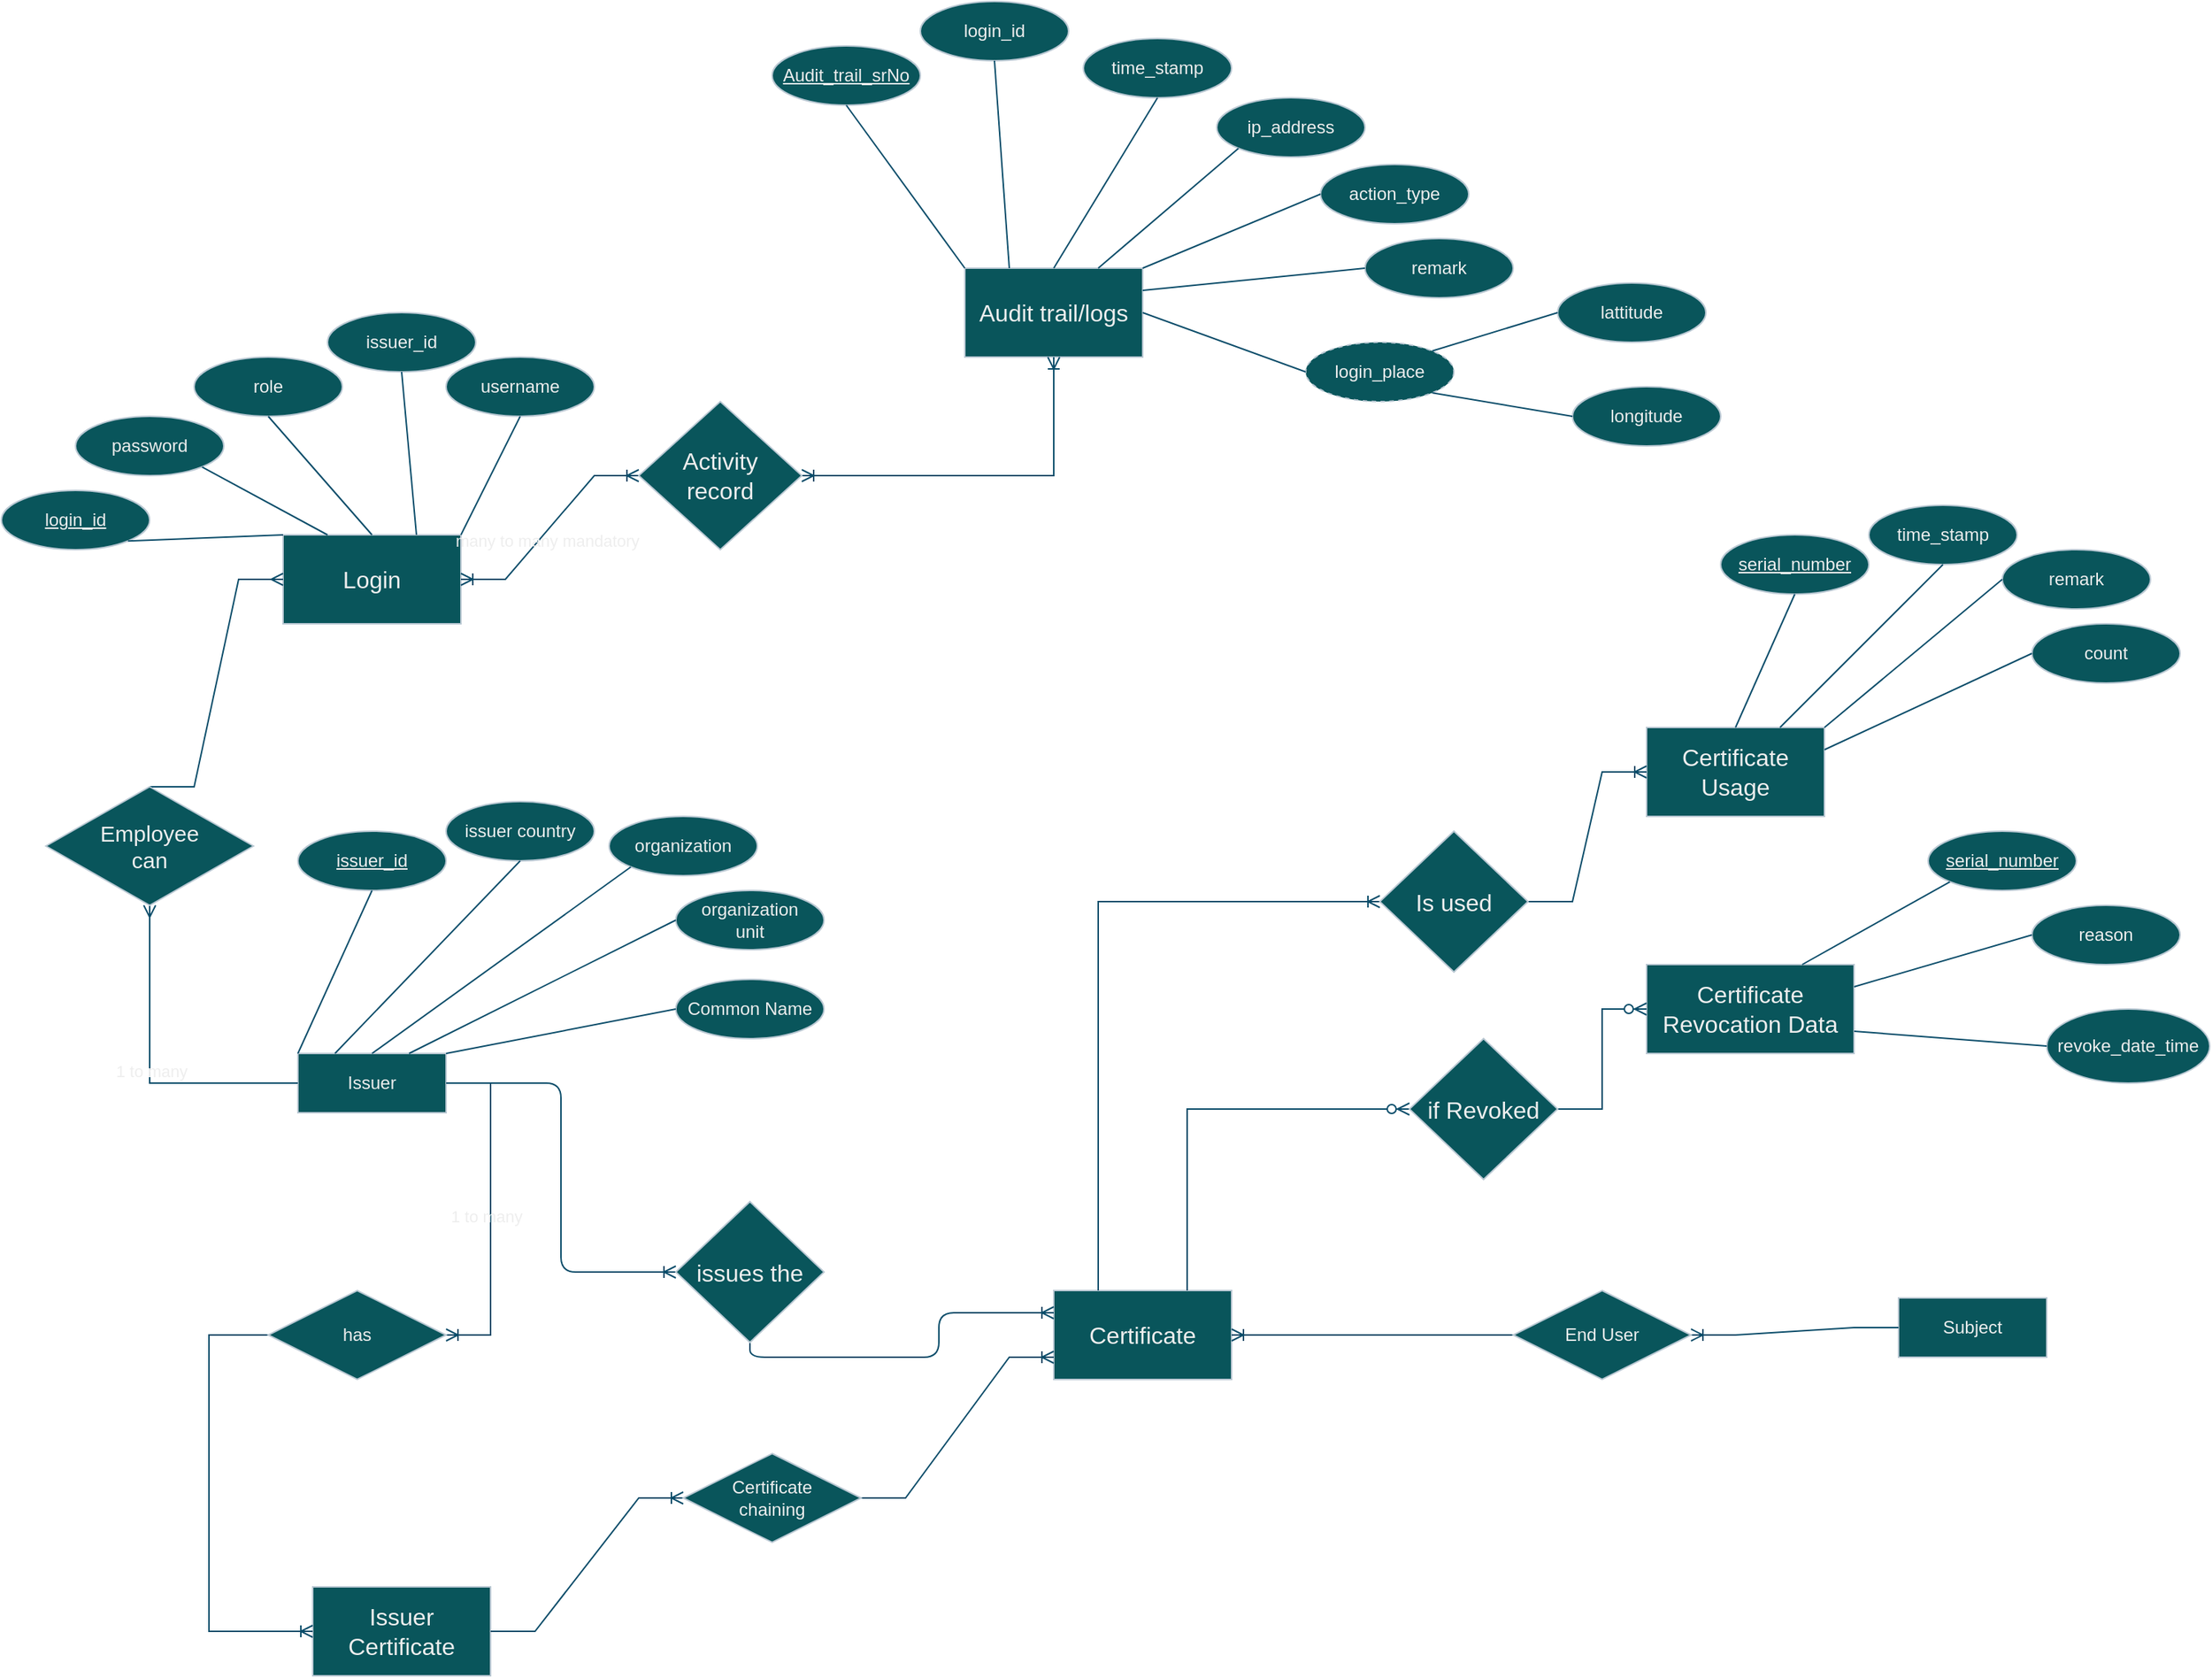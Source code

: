 <mxfile version="22.1.17" type="github">
  <diagram name="Page-1" id="Z4D-REcWQsaUOZwEIkcD">
    <mxGraphModel dx="460" dy="1575" grid="1" gridSize="10" guides="1" tooltips="1" connect="1" arrows="1" fold="1" page="1" pageScale="1" pageWidth="1100" pageHeight="850" math="0" shadow="0">
      <root>
        <mxCell id="0" />
        <mxCell id="1" parent="0" />
        <mxCell id="WRyrR3sKkJGf3UOGzim1-2" value="&lt;font style=&quot;font-size: 16px;&quot;&gt;Certificate&lt;/font&gt;" style="rounded=0;whiteSpace=wrap;html=1;fontSize=16;labelBackgroundColor=none;fillColor=#09555B;strokeColor=#BAC8D3;fontColor=#EEEEEE;" vertex="1" parent="1">
          <mxGeometry x="880" y="380" width="120" height="60" as="geometry" />
        </mxCell>
        <mxCell id="WRyrR3sKkJGf3UOGzim1-5" value="Issuer Certificate" style="rounded=0;whiteSpace=wrap;html=1;fontSize=16;labelBackgroundColor=none;fillColor=#09555B;strokeColor=#BAC8D3;fontColor=#EEEEEE;" vertex="1" parent="1">
          <mxGeometry x="380" y="580" width="120" height="60" as="geometry" />
        </mxCell>
        <mxCell id="WRyrR3sKkJGf3UOGzim1-8" value="Login" style="rounded=0;whiteSpace=wrap;html=1;fontSize=16;labelBackgroundColor=none;fillColor=#09555B;strokeColor=#BAC8D3;fontColor=#EEEEEE;" vertex="1" parent="1">
          <mxGeometry x="360" y="-130" width="120" height="60" as="geometry" />
        </mxCell>
        <mxCell id="WRyrR3sKkJGf3UOGzim1-10" value="&lt;font style=&quot;font-size: 16px;&quot;&gt;Audit trail/logs&lt;/font&gt;" style="rounded=0;whiteSpace=wrap;html=1;labelBackgroundColor=none;fillColor=#09555B;strokeColor=#BAC8D3;fontColor=#EEEEEE;" vertex="1" parent="1">
          <mxGeometry x="820" y="-310" width="120" height="60" as="geometry" />
        </mxCell>
        <mxCell id="WRyrR3sKkJGf3UOGzim1-15" value="&lt;font style=&quot;font-size: 16px;&quot;&gt;Certificate&lt;/font&gt; Usage" style="rounded=0;whiteSpace=wrap;html=1;fontSize=16;labelBackgroundColor=none;fillColor=#09555B;strokeColor=#BAC8D3;fontColor=#EEEEEE;" vertex="1" parent="1">
          <mxGeometry x="1280" width="120" height="60" as="geometry" />
        </mxCell>
        <mxCell id="WRyrR3sKkJGf3UOGzim1-16" value="&lt;font style=&quot;font-size: 16px;&quot;&gt;Certificate&lt;/font&gt; Revocation Data" style="rounded=0;whiteSpace=wrap;html=1;fontSize=16;labelBackgroundColor=none;fillColor=#09555B;strokeColor=#BAC8D3;fontColor=#EEEEEE;" vertex="1" parent="1">
          <mxGeometry x="1280" y="160" width="140" height="60" as="geometry" />
        </mxCell>
        <mxCell id="WRyrR3sKkJGf3UOGzim1-25" value="Issuer" style="rounded=0;arcSize=10;whiteSpace=wrap;html=1;align=center;labelBackgroundColor=none;fillColor=#09555B;strokeColor=#BAC8D3;fontColor=#EEEEEE;" vertex="1" parent="1">
          <mxGeometry x="370" y="220" width="100" height="40" as="geometry" />
        </mxCell>
        <mxCell id="WRyrR3sKkJGf3UOGzim1-29" value="" style="edgeStyle=orthogonalEdgeStyle;fontSize=12;html=1;endArrow=ERoneToMany;startArrow=ERoneToMany;rounded=0;labelBackgroundColor=none;fontColor=default;strokeColor=#0B4D6A;" edge="1" parent="1" source="WRyrR3sKkJGf3UOGzim1-9" target="WRyrR3sKkJGf3UOGzim1-10">
          <mxGeometry width="100" height="100" relative="1" as="geometry">
            <mxPoint x="730" y="150" as="sourcePoint" />
            <mxPoint x="830" y="50" as="targetPoint" />
          </mxGeometry>
        </mxCell>
        <mxCell id="WRyrR3sKkJGf3UOGzim1-30" value="" style="edgeStyle=entityRelationEdgeStyle;fontSize=12;html=1;endArrow=ERoneToMany;startArrow=ERoneToMany;rounded=0;labelBackgroundColor=none;fontColor=default;strokeColor=#0B4D6A;" edge="1" parent="1" source="WRyrR3sKkJGf3UOGzim1-8" target="WRyrR3sKkJGf3UOGzim1-9">
          <mxGeometry width="100" height="100" relative="1" as="geometry">
            <mxPoint x="485" y="-30" as="sourcePoint" />
            <mxPoint x="670" y="-130" as="targetPoint" />
          </mxGeometry>
        </mxCell>
        <mxCell id="WRyrR3sKkJGf3UOGzim1-38" value="many to many mandatory" style="edgeLabel;html=1;align=center;verticalAlign=middle;resizable=0;points=[];labelBackgroundColor=none;fontColor=#EEEEEE;" vertex="1" connectable="0" parent="WRyrR3sKkJGf3UOGzim1-30">
          <mxGeometry x="-0.099" y="-4" relative="1" as="geometry">
            <mxPoint as="offset" />
          </mxGeometry>
        </mxCell>
        <mxCell id="WRyrR3sKkJGf3UOGzim1-9" value="&lt;div style=&quot;font-size: 16px;&quot;&gt;&lt;font style=&quot;font-size: 16px;&quot;&gt;Activity&lt;/font&gt;&lt;/div&gt;&lt;div style=&quot;font-size: 16px;&quot;&gt;&lt;font style=&quot;font-size: 16px;&quot;&gt;record&lt;font style=&quot;font-size: 16px;&quot;&gt;&lt;br&gt;&lt;/font&gt;&lt;/font&gt;&lt;/div&gt;" style="rhombus;whiteSpace=wrap;html=1;rounded=0;labelBackgroundColor=none;fillColor=#09555B;strokeColor=#BAC8D3;fontColor=#EEEEEE;" vertex="1" parent="1">
          <mxGeometry x="600" y="-220" width="110" height="100" as="geometry" />
        </mxCell>
        <mxCell id="WRyrR3sKkJGf3UOGzim1-31" value="" style="edgeStyle=entityRelationEdgeStyle;fontSize=12;html=1;endArrow=ERmany;rounded=0;exitX=0.5;exitY=0;exitDx=0;exitDy=0;entryX=0;entryY=0.5;entryDx=0;entryDy=0;labelBackgroundColor=none;fontColor=default;strokeColor=#0B4D6A;" edge="1" parent="1" source="WRyrR3sKkJGf3UOGzim1-26" target="WRyrR3sKkJGf3UOGzim1-8">
          <mxGeometry width="100" height="100" relative="1" as="geometry">
            <mxPoint x="730" y="150" as="sourcePoint" />
            <mxPoint x="830" y="50" as="targetPoint" />
            <Array as="points">
              <mxPoint x="330" y="40" />
              <mxPoint x="310" y="20" />
              <mxPoint x="300" y="20" />
              <mxPoint x="310" y="30" />
              <mxPoint x="310" y="-20" />
              <mxPoint x="320" y="20" />
            </Array>
          </mxGeometry>
        </mxCell>
        <mxCell id="WRyrR3sKkJGf3UOGzim1-32" value="" style="edgeStyle=orthogonalEdgeStyle;fontSize=12;html=1;endArrow=ERmany;rounded=0;entryX=0.5;entryY=1;entryDx=0;entryDy=0;labelBackgroundColor=none;fontColor=default;strokeColor=#0B4D6A;" edge="1" parent="1" source="WRyrR3sKkJGf3UOGzim1-25" target="WRyrR3sKkJGf3UOGzim1-26">
          <mxGeometry width="100" height="100" relative="1" as="geometry">
            <mxPoint x="340" y="230" as="sourcePoint" />
            <mxPoint x="365" y="-30" as="targetPoint" />
          </mxGeometry>
        </mxCell>
        <mxCell id="WRyrR3sKkJGf3UOGzim1-37" value="1 to many" style="edgeLabel;html=1;align=center;verticalAlign=middle;resizable=0;points=[];labelBackgroundColor=none;fontColor=#EEEEEE;" vertex="1" connectable="0" parent="WRyrR3sKkJGf3UOGzim1-32">
          <mxGeometry x="-0.014" y="-1" relative="1" as="geometry">
            <mxPoint as="offset" />
          </mxGeometry>
        </mxCell>
        <mxCell id="WRyrR3sKkJGf3UOGzim1-26" value="&lt;div style=&quot;font-size: 15px;&quot;&gt;&lt;font style=&quot;font-size: 15px;&quot;&gt;Employee&lt;/font&gt;&lt;/div&gt;&lt;div style=&quot;font-size: 15px;&quot;&gt;&lt;font style=&quot;font-size: 15px;&quot;&gt;can&lt;font style=&quot;font-size: 15px;&quot;&gt;&lt;br&gt;&lt;/font&gt;&lt;/font&gt;&lt;/div&gt;" style="shape=rhombus;perimeter=rhombusPerimeter;whiteSpace=wrap;html=1;align=center;rounded=0;labelBackgroundColor=none;fillColor=#09555B;strokeColor=#BAC8D3;fontColor=#EEEEEE;" vertex="1" parent="1">
          <mxGeometry x="200" y="40" width="140" height="80" as="geometry" />
        </mxCell>
        <mxCell id="WRyrR3sKkJGf3UOGzim1-34" value="" style="edgeStyle=orthogonalEdgeStyle;fontSize=12;html=1;endArrow=ERoneToMany;rounded=0;entryX=0;entryY=0.5;entryDx=0;entryDy=0;exitX=0;exitY=0.5;exitDx=0;exitDy=0;labelBackgroundColor=none;fontColor=default;strokeColor=#0B4D6A;" edge="1" parent="1" source="WRyrR3sKkJGf3UOGzim1-27" target="WRyrR3sKkJGf3UOGzim1-5">
          <mxGeometry width="100" height="100" relative="1" as="geometry">
            <mxPoint x="330" y="410" as="sourcePoint" />
            <mxPoint x="330" y="610" as="targetPoint" />
            <Array as="points">
              <mxPoint x="310" y="410" />
              <mxPoint x="310" y="610" />
            </Array>
          </mxGeometry>
        </mxCell>
        <mxCell id="WRyrR3sKkJGf3UOGzim1-35" value="" style="edgeStyle=entityRelationEdgeStyle;fontSize=12;html=1;endArrow=ERoneToMany;exitX=1;exitY=0.5;exitDx=0;exitDy=0;rounded=0;curved=0;labelBackgroundColor=none;fontColor=default;strokeColor=#0B4D6A;" edge="1" parent="1" source="WRyrR3sKkJGf3UOGzim1-25" target="WRyrR3sKkJGf3UOGzim1-27">
          <mxGeometry width="100" height="100" relative="1" as="geometry">
            <mxPoint x="410" y="259" as="sourcePoint" />
            <mxPoint x="500" y="610" as="targetPoint" />
          </mxGeometry>
        </mxCell>
        <mxCell id="WRyrR3sKkJGf3UOGzim1-36" value="1 to many" style="edgeLabel;html=1;align=center;verticalAlign=middle;resizable=0;points=[];labelBackgroundColor=none;fontColor=#EEEEEE;" vertex="1" connectable="0" parent="WRyrR3sKkJGf3UOGzim1-35">
          <mxGeometry x="0.043" y="-3" relative="1" as="geometry">
            <mxPoint as="offset" />
          </mxGeometry>
        </mxCell>
        <mxCell id="WRyrR3sKkJGf3UOGzim1-27" value="has" style="shape=rhombus;perimeter=rhombusPerimeter;whiteSpace=wrap;html=1;align=center;rounded=0;labelBackgroundColor=none;fillColor=#09555B;strokeColor=#BAC8D3;fontColor=#EEEEEE;" vertex="1" parent="1">
          <mxGeometry x="350" y="380" width="120" height="60" as="geometry" />
        </mxCell>
        <mxCell id="WRyrR3sKkJGf3UOGzim1-41" value="" style="edgeStyle=orthogonalEdgeStyle;fontSize=12;html=1;endArrow=ERoneToMany;labelBackgroundColor=none;fontColor=default;exitX=1;exitY=0.5;exitDx=0;exitDy=0;entryX=0;entryY=0.25;entryDx=0;entryDy=0;strokeColor=#0B4D6A;" edge="1" parent="1" source="WRyrR3sKkJGf3UOGzim1-3" target="WRyrR3sKkJGf3UOGzim1-2">
          <mxGeometry width="100" height="100" relative="1" as="geometry">
            <mxPoint x="570" y="500" as="sourcePoint" />
            <mxPoint x="660" y="490" as="targetPoint" />
          </mxGeometry>
        </mxCell>
        <mxCell id="WRyrR3sKkJGf3UOGzim1-43" value="" style="fontSize=12;html=1;endArrow=ERoneToMany;labelBackgroundColor=none;fontColor=default;exitX=1;exitY=0.5;exitDx=0;exitDy=0;entryX=0.5;entryY=1;entryDx=0;entryDy=0;strokeColor=#0B4D6A;edgeStyle=elbowEdgeStyle;" edge="1" parent="1" source="WRyrR3sKkJGf3UOGzim1-25" target="WRyrR3sKkJGf3UOGzim1-3">
          <mxGeometry width="100" height="100" relative="1" as="geometry">
            <mxPoint x="470" y="240" as="sourcePoint" />
            <mxPoint x="880" y="410" as="targetPoint" />
          </mxGeometry>
        </mxCell>
        <mxCell id="WRyrR3sKkJGf3UOGzim1-3" value="issues the" style="rhombus;whiteSpace=wrap;html=1;fontSize=16;direction=south;rounded=0;labelBackgroundColor=none;fillColor=#09555B;strokeColor=#BAC8D3;fontColor=#EEEEEE;" vertex="1" parent="1">
          <mxGeometry x="625" y="320" width="100" height="95" as="geometry" />
        </mxCell>
        <mxCell id="WRyrR3sKkJGf3UOGzim1-45" value="" style="edgeStyle=entityRelationEdgeStyle;fontSize=12;html=1;endArrow=ERoneToMany;rounded=0;exitX=1;exitY=0.5;exitDx=0;exitDy=0;entryX=0;entryY=0.75;entryDx=0;entryDy=0;labelBackgroundColor=none;fontColor=default;strokeColor=#0B4D6A;" edge="1" parent="1" source="WRyrR3sKkJGf3UOGzim1-44" target="WRyrR3sKkJGf3UOGzim1-2">
          <mxGeometry width="100" height="100" relative="1" as="geometry">
            <mxPoint x="580" y="580" as="sourcePoint" />
            <mxPoint x="860" y="470" as="targetPoint" />
          </mxGeometry>
        </mxCell>
        <mxCell id="WRyrR3sKkJGf3UOGzim1-46" value="" style="edgeStyle=entityRelationEdgeStyle;fontSize=12;html=1;endArrow=ERoneToMany;rounded=0;exitX=1;exitY=0.5;exitDx=0;exitDy=0;entryX=0;entryY=0.5;entryDx=0;entryDy=0;labelBackgroundColor=none;fontColor=default;strokeColor=#0B4D6A;" edge="1" parent="1" source="WRyrR3sKkJGf3UOGzim1-5" target="WRyrR3sKkJGf3UOGzim1-44">
          <mxGeometry width="100" height="100" relative="1" as="geometry">
            <mxPoint x="500" y="610" as="sourcePoint" />
            <mxPoint x="880" y="425" as="targetPoint" />
          </mxGeometry>
        </mxCell>
        <mxCell id="WRyrR3sKkJGf3UOGzim1-44" value="&lt;div&gt;Certificate&lt;/div&gt;&lt;div&gt;chaining&lt;br&gt;&lt;/div&gt;" style="shape=rhombus;perimeter=rhombusPerimeter;whiteSpace=wrap;html=1;align=center;labelBackgroundColor=none;fillColor=#09555B;strokeColor=#BAC8D3;fontColor=#EEEEEE;" vertex="1" parent="1">
          <mxGeometry x="630" y="490" width="120" height="60" as="geometry" />
        </mxCell>
        <mxCell id="WRyrR3sKkJGf3UOGzim1-47" value="" style="edgeStyle=entityRelationEdgeStyle;fontSize=12;html=1;endArrow=ERoneToMany;rounded=0;exitX=0.5;exitY=0;exitDx=0;exitDy=0;entryX=0;entryY=0.5;entryDx=0;entryDy=0;labelBackgroundColor=none;fontColor=default;strokeColor=#0B4D6A;" edge="1" parent="1" source="WRyrR3sKkJGf3UOGzim1-13" target="WRyrR3sKkJGf3UOGzim1-15">
          <mxGeometry width="100" height="100" relative="1" as="geometry">
            <mxPoint x="1160" y="410" as="sourcePoint" />
            <mxPoint x="1260" y="310" as="targetPoint" />
          </mxGeometry>
        </mxCell>
        <mxCell id="WRyrR3sKkJGf3UOGzim1-48" value="" style="edgeStyle=orthogonalEdgeStyle;fontSize=12;html=1;endArrow=ERoneToMany;rounded=0;exitX=0.25;exitY=0;exitDx=0;exitDy=0;entryX=0.5;entryY=1;entryDx=0;entryDy=0;labelBackgroundColor=none;fontColor=default;strokeColor=#0B4D6A;" edge="1" parent="1" source="WRyrR3sKkJGf3UOGzim1-2" target="WRyrR3sKkJGf3UOGzim1-13">
          <mxGeometry width="100" height="100" relative="1" as="geometry">
            <mxPoint x="1000" y="395" as="sourcePoint" />
            <mxPoint x="1500" y="140" as="targetPoint" />
          </mxGeometry>
        </mxCell>
        <mxCell id="WRyrR3sKkJGf3UOGzim1-13" value="Is used" style="rhombus;whiteSpace=wrap;html=1;fontSize=16;direction=south;rounded=0;labelBackgroundColor=none;fillColor=#09555B;strokeColor=#BAC8D3;fontColor=#EEEEEE;" vertex="1" parent="1">
          <mxGeometry x="1100" y="70" width="100" height="95" as="geometry" />
        </mxCell>
        <mxCell id="WRyrR3sKkJGf3UOGzim1-49" value="" style="edgeStyle=entityRelationEdgeStyle;fontSize=12;html=1;endArrow=ERzeroToMany;endFill=1;rounded=0;exitX=0.5;exitY=0;exitDx=0;exitDy=0;labelBackgroundColor=none;fontColor=default;strokeColor=#0B4D6A;" edge="1" parent="1" source="WRyrR3sKkJGf3UOGzim1-14" target="WRyrR3sKkJGf3UOGzim1-16">
          <mxGeometry width="100" height="100" relative="1" as="geometry">
            <mxPoint x="1160" y="410" as="sourcePoint" />
            <mxPoint x="1260" y="310" as="targetPoint" />
          </mxGeometry>
        </mxCell>
        <mxCell id="WRyrR3sKkJGf3UOGzim1-50" value="" style="edgeStyle=orthogonalEdgeStyle;fontSize=12;html=1;endArrow=ERzeroToMany;endFill=1;rounded=0;exitX=0.75;exitY=0;exitDx=0;exitDy=0;labelBackgroundColor=none;fontColor=default;strokeColor=#0B4D6A;entryX=0.5;entryY=1;entryDx=0;entryDy=0;" edge="1" parent="1" source="WRyrR3sKkJGf3UOGzim1-2" target="WRyrR3sKkJGf3UOGzim1-14">
          <mxGeometry width="100" height="100" relative="1" as="geometry">
            <mxPoint x="1000" y="425" as="sourcePoint" />
            <mxPoint x="1360" y="320" as="targetPoint" />
          </mxGeometry>
        </mxCell>
        <mxCell id="WRyrR3sKkJGf3UOGzim1-14" value="if Revoked" style="rhombus;whiteSpace=wrap;html=1;fontSize=16;direction=south;rounded=0;labelBackgroundColor=none;fillColor=#09555B;strokeColor=#BAC8D3;fontColor=#EEEEEE;" vertex="1" parent="1">
          <mxGeometry x="1120" y="210" width="100" height="95" as="geometry" />
        </mxCell>
        <mxCell id="WRyrR3sKkJGf3UOGzim1-51" value="Audit_trail_srNo" style="ellipse;whiteSpace=wrap;html=1;align=center;fontStyle=4;labelBackgroundColor=none;fillColor=#09555B;strokeColor=#BAC8D3;fontColor=#EEEEEE;" vertex="1" parent="1">
          <mxGeometry x="690" y="-460" width="100" height="40" as="geometry" />
        </mxCell>
        <mxCell id="WRyrR3sKkJGf3UOGzim1-53" value="login_id" style="ellipse;whiteSpace=wrap;html=1;align=center;labelBackgroundColor=none;fillColor=#09555B;strokeColor=#BAC8D3;fontColor=#EEEEEE;" vertex="1" parent="1">
          <mxGeometry x="790" y="-490" width="100" height="40" as="geometry" />
        </mxCell>
        <mxCell id="WRyrR3sKkJGf3UOGzim1-55" value="time_stamp" style="ellipse;whiteSpace=wrap;html=1;align=center;labelBackgroundColor=none;fillColor=#09555B;strokeColor=#BAC8D3;fontColor=#EEEEEE;" vertex="1" parent="1">
          <mxGeometry x="900" y="-465" width="100" height="40" as="geometry" />
        </mxCell>
        <mxCell id="WRyrR3sKkJGf3UOGzim1-57" value="ip_address" style="ellipse;whiteSpace=wrap;html=1;align=center;labelBackgroundColor=none;fillColor=#09555B;strokeColor=#BAC8D3;fontColor=#EEEEEE;" vertex="1" parent="1">
          <mxGeometry x="990" y="-425" width="100" height="40" as="geometry" />
        </mxCell>
        <mxCell id="WRyrR3sKkJGf3UOGzim1-58" value="action_type" style="ellipse;whiteSpace=wrap;html=1;align=center;labelBackgroundColor=none;fillColor=#09555B;strokeColor=#BAC8D3;fontColor=#EEEEEE;" vertex="1" parent="1">
          <mxGeometry x="1060" y="-380" width="100" height="40" as="geometry" />
        </mxCell>
        <mxCell id="WRyrR3sKkJGf3UOGzim1-59" value="remark" style="ellipse;whiteSpace=wrap;html=1;align=center;labelBackgroundColor=none;fillColor=#09555B;strokeColor=#BAC8D3;fontColor=#EEEEEE;" vertex="1" parent="1">
          <mxGeometry x="1090" y="-330" width="100" height="40" as="geometry" />
        </mxCell>
        <mxCell id="WRyrR3sKkJGf3UOGzim1-60" value="lattitude" style="ellipse;whiteSpace=wrap;html=1;align=center;labelBackgroundColor=none;fillColor=#09555B;strokeColor=#BAC8D3;fontColor=#EEEEEE;" vertex="1" parent="1">
          <mxGeometry x="1220" y="-300" width="100" height="40" as="geometry" />
        </mxCell>
        <mxCell id="WRyrR3sKkJGf3UOGzim1-62" value="longitude" style="ellipse;whiteSpace=wrap;html=1;align=center;labelBackgroundColor=none;fillColor=#09555B;strokeColor=#BAC8D3;fontColor=#EEEEEE;" vertex="1" parent="1">
          <mxGeometry x="1230" y="-230" width="100" height="40" as="geometry" />
        </mxCell>
        <mxCell id="WRyrR3sKkJGf3UOGzim1-64" value="login_place" style="ellipse;whiteSpace=wrap;html=1;align=center;dashed=1;labelBackgroundColor=none;fillColor=#09555B;strokeColor=#BAC8D3;fontColor=#EEEEEE;" vertex="1" parent="1">
          <mxGeometry x="1050" y="-260" width="100" height="40" as="geometry" />
        </mxCell>
        <mxCell id="WRyrR3sKkJGf3UOGzim1-76" value="" style="endArrow=none;html=1;rounded=0;exitX=0;exitY=0.5;exitDx=0;exitDy=0;entryX=1;entryY=0.25;entryDx=0;entryDy=0;labelBackgroundColor=none;fontColor=default;strokeColor=#0B4D6A;" edge="1" parent="1" source="WRyrR3sKkJGf3UOGzim1-59" target="WRyrR3sKkJGf3UOGzim1-10">
          <mxGeometry relative="1" as="geometry">
            <mxPoint x="1050" y="-50" as="sourcePoint" />
            <mxPoint x="1210" y="-50" as="targetPoint" />
          </mxGeometry>
        </mxCell>
        <mxCell id="WRyrR3sKkJGf3UOGzim1-83" value="" style="endArrow=none;html=1;rounded=0;exitX=0.5;exitY=1;exitDx=0;exitDy=0;entryX=0;entryY=0;entryDx=0;entryDy=0;labelBackgroundColor=none;strokeColor=#0B4D6A;fontColor=default;" edge="1" parent="1" source="WRyrR3sKkJGf3UOGzim1-51" target="WRyrR3sKkJGf3UOGzim1-10">
          <mxGeometry relative="1" as="geometry">
            <mxPoint x="1050" y="-50" as="sourcePoint" />
            <mxPoint x="1210" y="-50" as="targetPoint" />
          </mxGeometry>
        </mxCell>
        <mxCell id="WRyrR3sKkJGf3UOGzim1-84" value="" style="endArrow=none;html=1;rounded=0;exitX=0.5;exitY=1;exitDx=0;exitDy=0;entryX=0.25;entryY=0;entryDx=0;entryDy=0;labelBackgroundColor=none;strokeColor=#0B4D6A;fontColor=default;" edge="1" parent="1" source="WRyrR3sKkJGf3UOGzim1-53" target="WRyrR3sKkJGf3UOGzim1-10">
          <mxGeometry relative="1" as="geometry">
            <mxPoint x="1050" y="-50" as="sourcePoint" />
            <mxPoint x="1210" y="-50" as="targetPoint" />
          </mxGeometry>
        </mxCell>
        <mxCell id="WRyrR3sKkJGf3UOGzim1-85" value="" style="endArrow=none;html=1;rounded=0;exitX=0.5;exitY=1;exitDx=0;exitDy=0;entryX=0.5;entryY=0;entryDx=0;entryDy=0;labelBackgroundColor=none;strokeColor=#0B4D6A;fontColor=default;" edge="1" parent="1" source="WRyrR3sKkJGf3UOGzim1-55" target="WRyrR3sKkJGf3UOGzim1-10">
          <mxGeometry relative="1" as="geometry">
            <mxPoint x="1050" y="-50" as="sourcePoint" />
            <mxPoint x="1210" y="-50" as="targetPoint" />
          </mxGeometry>
        </mxCell>
        <mxCell id="WRyrR3sKkJGf3UOGzim1-86" value="" style="endArrow=none;html=1;rounded=0;exitX=0;exitY=1;exitDx=0;exitDy=0;entryX=0.75;entryY=0;entryDx=0;entryDy=0;labelBackgroundColor=none;strokeColor=#0B4D6A;fontColor=default;" edge="1" parent="1" source="WRyrR3sKkJGf3UOGzim1-57" target="WRyrR3sKkJGf3UOGzim1-10">
          <mxGeometry relative="1" as="geometry">
            <mxPoint x="1050" y="-50" as="sourcePoint" />
            <mxPoint x="1210" y="-50" as="targetPoint" />
          </mxGeometry>
        </mxCell>
        <mxCell id="WRyrR3sKkJGf3UOGzim1-87" value="" style="endArrow=none;html=1;rounded=0;exitX=0;exitY=0.5;exitDx=0;exitDy=0;entryX=1;entryY=0;entryDx=0;entryDy=0;labelBackgroundColor=none;strokeColor=#0B4D6A;fontColor=default;" edge="1" parent="1" source="WRyrR3sKkJGf3UOGzim1-58" target="WRyrR3sKkJGf3UOGzim1-10">
          <mxGeometry relative="1" as="geometry">
            <mxPoint x="1050" y="-50" as="sourcePoint" />
            <mxPoint x="1210" y="-50" as="targetPoint" />
          </mxGeometry>
        </mxCell>
        <mxCell id="WRyrR3sKkJGf3UOGzim1-88" value="" style="endArrow=none;html=1;rounded=0;exitX=1;exitY=0.5;exitDx=0;exitDy=0;entryX=0;entryY=0.5;entryDx=0;entryDy=0;labelBackgroundColor=none;strokeColor=#0B4D6A;fontColor=default;" edge="1" parent="1" source="WRyrR3sKkJGf3UOGzim1-10" target="WRyrR3sKkJGf3UOGzim1-64">
          <mxGeometry relative="1" as="geometry">
            <mxPoint x="1050" y="-50" as="sourcePoint" />
            <mxPoint x="1210" y="-50" as="targetPoint" />
          </mxGeometry>
        </mxCell>
        <mxCell id="WRyrR3sKkJGf3UOGzim1-89" value="" style="endArrow=none;html=1;rounded=0;exitX=1;exitY=0;exitDx=0;exitDy=0;entryX=0;entryY=0.5;entryDx=0;entryDy=0;labelBackgroundColor=none;strokeColor=#0B4D6A;fontColor=default;" edge="1" parent="1" source="WRyrR3sKkJGf3UOGzim1-64" target="WRyrR3sKkJGf3UOGzim1-60">
          <mxGeometry relative="1" as="geometry">
            <mxPoint x="1050" y="-50" as="sourcePoint" />
            <mxPoint x="1210" y="-50" as="targetPoint" />
          </mxGeometry>
        </mxCell>
        <mxCell id="WRyrR3sKkJGf3UOGzim1-90" value="" style="endArrow=none;html=1;rounded=0;exitX=1;exitY=1;exitDx=0;exitDy=0;entryX=0;entryY=0.5;entryDx=0;entryDy=0;labelBackgroundColor=none;strokeColor=#0B4D6A;fontColor=default;" edge="1" parent="1" source="WRyrR3sKkJGf3UOGzim1-64" target="WRyrR3sKkJGf3UOGzim1-62">
          <mxGeometry relative="1" as="geometry">
            <mxPoint x="1050" y="-50" as="sourcePoint" />
            <mxPoint x="1210" y="-50" as="targetPoint" />
          </mxGeometry>
        </mxCell>
        <mxCell id="WRyrR3sKkJGf3UOGzim1-91" value="login_id" style="ellipse;whiteSpace=wrap;html=1;align=center;fontStyle=4;strokeColor=#BAC8D3;fontColor=#EEEEEE;fillColor=#09555B;" vertex="1" parent="1">
          <mxGeometry x="170" y="-160" width="100" height="40" as="geometry" />
        </mxCell>
        <mxCell id="WRyrR3sKkJGf3UOGzim1-93" value="password" style="ellipse;whiteSpace=wrap;html=1;align=center;strokeColor=#BAC8D3;fontColor=#EEEEEE;fillColor=#09555B;" vertex="1" parent="1">
          <mxGeometry x="220" y="-210" width="100" height="40" as="geometry" />
        </mxCell>
        <mxCell id="WRyrR3sKkJGf3UOGzim1-94" value="role" style="ellipse;whiteSpace=wrap;html=1;align=center;strokeColor=#BAC8D3;fontColor=#EEEEEE;fillColor=#09555B;" vertex="1" parent="1">
          <mxGeometry x="300" y="-250" width="100" height="40" as="geometry" />
        </mxCell>
        <mxCell id="WRyrR3sKkJGf3UOGzim1-95" value="issuer_id" style="ellipse;whiteSpace=wrap;html=1;align=center;strokeColor=#BAC8D3;fontColor=#EEEEEE;fillColor=#09555B;" vertex="1" parent="1">
          <mxGeometry x="390" y="-280" width="100" height="40" as="geometry" />
        </mxCell>
        <mxCell id="WRyrR3sKkJGf3UOGzim1-96" value="username" style="ellipse;whiteSpace=wrap;html=1;align=center;strokeColor=#BAC8D3;fontColor=#EEEEEE;fillColor=#09555B;" vertex="1" parent="1">
          <mxGeometry x="470" y="-250" width="100" height="40" as="geometry" />
        </mxCell>
        <mxCell id="WRyrR3sKkJGf3UOGzim1-98" value="" style="endArrow=none;html=1;rounded=0;strokeColor=#0B4D6A;exitX=1;exitY=1;exitDx=0;exitDy=0;entryX=0;entryY=0;entryDx=0;entryDy=0;" edge="1" parent="1" source="WRyrR3sKkJGf3UOGzim1-91" target="WRyrR3sKkJGf3UOGzim1-8">
          <mxGeometry relative="1" as="geometry">
            <mxPoint x="330" y="-50" as="sourcePoint" />
            <mxPoint x="490" y="-50" as="targetPoint" />
          </mxGeometry>
        </mxCell>
        <mxCell id="WRyrR3sKkJGf3UOGzim1-99" value="" style="endArrow=none;html=1;rounded=0;strokeColor=#0B4D6A;exitX=1;exitY=1;exitDx=0;exitDy=0;entryX=0.25;entryY=0;entryDx=0;entryDy=0;" edge="1" parent="1" source="WRyrR3sKkJGf3UOGzim1-93" target="WRyrR3sKkJGf3UOGzim1-8">
          <mxGeometry relative="1" as="geometry">
            <mxPoint x="330" y="-50" as="sourcePoint" />
            <mxPoint x="490" y="-50" as="targetPoint" />
          </mxGeometry>
        </mxCell>
        <mxCell id="WRyrR3sKkJGf3UOGzim1-100" value="" style="endArrow=none;html=1;rounded=0;strokeColor=#0B4D6A;exitX=0.5;exitY=1;exitDx=0;exitDy=0;entryX=0.5;entryY=0;entryDx=0;entryDy=0;" edge="1" parent="1" source="WRyrR3sKkJGf3UOGzim1-94" target="WRyrR3sKkJGf3UOGzim1-8">
          <mxGeometry relative="1" as="geometry">
            <mxPoint x="330" y="-50" as="sourcePoint" />
            <mxPoint x="490" y="-50" as="targetPoint" />
          </mxGeometry>
        </mxCell>
        <mxCell id="WRyrR3sKkJGf3UOGzim1-101" value="" style="endArrow=none;html=1;rounded=0;strokeColor=#0B4D6A;exitX=0.5;exitY=1;exitDx=0;exitDy=0;entryX=0.75;entryY=0;entryDx=0;entryDy=0;" edge="1" parent="1" source="WRyrR3sKkJGf3UOGzim1-95" target="WRyrR3sKkJGf3UOGzim1-8">
          <mxGeometry relative="1" as="geometry">
            <mxPoint x="330" y="-50" as="sourcePoint" />
            <mxPoint x="490" y="-50" as="targetPoint" />
          </mxGeometry>
        </mxCell>
        <mxCell id="WRyrR3sKkJGf3UOGzim1-102" value="" style="endArrow=none;html=1;rounded=0;strokeColor=#0B4D6A;entryX=0.5;entryY=1;entryDx=0;entryDy=0;exitX=1;exitY=0;exitDx=0;exitDy=0;" edge="1" parent="1" source="WRyrR3sKkJGf3UOGzim1-8" target="WRyrR3sKkJGf3UOGzim1-96">
          <mxGeometry relative="1" as="geometry">
            <mxPoint x="330" y="-50" as="sourcePoint" />
            <mxPoint x="490" y="-50" as="targetPoint" />
          </mxGeometry>
        </mxCell>
        <mxCell id="WRyrR3sKkJGf3UOGzim1-103" value="issuer_id" style="ellipse;whiteSpace=wrap;html=1;align=center;fontStyle=4;strokeColor=#BAC8D3;fontColor=#EEEEEE;fillColor=#09555B;" vertex="1" parent="1">
          <mxGeometry x="370" y="70" width="100" height="40" as="geometry" />
        </mxCell>
        <mxCell id="WRyrR3sKkJGf3UOGzim1-104" value="issuer country" style="ellipse;whiteSpace=wrap;html=1;align=center;strokeColor=#BAC8D3;fontColor=#EEEEEE;fillColor=#09555B;" vertex="1" parent="1">
          <mxGeometry x="470" y="50" width="100" height="40" as="geometry" />
        </mxCell>
        <mxCell id="WRyrR3sKkJGf3UOGzim1-105" value="organization" style="ellipse;whiteSpace=wrap;html=1;align=center;strokeColor=#BAC8D3;fontColor=#EEEEEE;fillColor=#09555B;" vertex="1" parent="1">
          <mxGeometry x="580" y="60" width="100" height="40" as="geometry" />
        </mxCell>
        <mxCell id="WRyrR3sKkJGf3UOGzim1-106" value="&lt;div&gt;organization &lt;br&gt;&lt;/div&gt;&lt;div&gt;unit&lt;/div&gt;" style="ellipse;whiteSpace=wrap;html=1;align=center;strokeColor=#BAC8D3;fontColor=#EEEEEE;fillColor=#09555B;" vertex="1" parent="1">
          <mxGeometry x="625" y="110" width="100" height="40" as="geometry" />
        </mxCell>
        <mxCell id="WRyrR3sKkJGf3UOGzim1-108" value="Common Name" style="ellipse;whiteSpace=wrap;html=1;align=center;strokeColor=#BAC8D3;fontColor=#EEEEEE;fillColor=#09555B;" vertex="1" parent="1">
          <mxGeometry x="625" y="170" width="100" height="40" as="geometry" />
        </mxCell>
        <mxCell id="WRyrR3sKkJGf3UOGzim1-109" value="" style="endArrow=none;html=1;rounded=0;strokeColor=#0B4D6A;exitX=0.5;exitY=1;exitDx=0;exitDy=0;entryX=0;entryY=0;entryDx=0;entryDy=0;" edge="1" parent="1" source="WRyrR3sKkJGf3UOGzim1-103" target="WRyrR3sKkJGf3UOGzim1-25">
          <mxGeometry relative="1" as="geometry">
            <mxPoint x="630" y="230" as="sourcePoint" />
            <mxPoint x="790" y="230" as="targetPoint" />
          </mxGeometry>
        </mxCell>
        <mxCell id="WRyrR3sKkJGf3UOGzim1-110" value="" style="endArrow=none;html=1;rounded=0;strokeColor=#0B4D6A;exitX=0.5;exitY=1;exitDx=0;exitDy=0;entryX=0.25;entryY=0;entryDx=0;entryDy=0;" edge="1" parent="1" source="WRyrR3sKkJGf3UOGzim1-104" target="WRyrR3sKkJGf3UOGzim1-25">
          <mxGeometry relative="1" as="geometry">
            <mxPoint x="610" y="220" as="sourcePoint" />
            <mxPoint x="790" y="230" as="targetPoint" />
          </mxGeometry>
        </mxCell>
        <mxCell id="WRyrR3sKkJGf3UOGzim1-111" value="" style="endArrow=none;html=1;rounded=0;strokeColor=#0B4D6A;exitX=0;exitY=1;exitDx=0;exitDy=0;entryX=0.5;entryY=0;entryDx=0;entryDy=0;" edge="1" parent="1" source="WRyrR3sKkJGf3UOGzim1-105" target="WRyrR3sKkJGf3UOGzim1-25">
          <mxGeometry relative="1" as="geometry">
            <mxPoint x="630" y="230" as="sourcePoint" />
            <mxPoint x="790" y="230" as="targetPoint" />
          </mxGeometry>
        </mxCell>
        <mxCell id="WRyrR3sKkJGf3UOGzim1-112" value="" style="endArrow=none;html=1;rounded=0;strokeColor=#0B4D6A;exitX=0;exitY=0.5;exitDx=0;exitDy=0;entryX=0.75;entryY=0;entryDx=0;entryDy=0;" edge="1" parent="1" source="WRyrR3sKkJGf3UOGzim1-106" target="WRyrR3sKkJGf3UOGzim1-25">
          <mxGeometry relative="1" as="geometry">
            <mxPoint x="630" y="230" as="sourcePoint" />
            <mxPoint x="790" y="230" as="targetPoint" />
          </mxGeometry>
        </mxCell>
        <mxCell id="WRyrR3sKkJGf3UOGzim1-113" value="" style="endArrow=none;html=1;rounded=0;strokeColor=#0B4D6A;exitX=1;exitY=0;exitDx=0;exitDy=0;entryX=0;entryY=0.5;entryDx=0;entryDy=0;" edge="1" parent="1" source="WRyrR3sKkJGf3UOGzim1-25" target="WRyrR3sKkJGf3UOGzim1-108">
          <mxGeometry relative="1" as="geometry">
            <mxPoint x="630" y="230" as="sourcePoint" />
            <mxPoint x="790" y="230" as="targetPoint" />
          </mxGeometry>
        </mxCell>
        <mxCell id="WRyrR3sKkJGf3UOGzim1-114" value="Subject" style="whiteSpace=wrap;html=1;align=center;strokeColor=#BAC8D3;fontColor=#EEEEEE;fillColor=#09555B;" vertex="1" parent="1">
          <mxGeometry x="1450" y="385" width="100" height="40" as="geometry" />
        </mxCell>
        <mxCell id="WRyrR3sKkJGf3UOGzim1-115" value="" style="edgeStyle=entityRelationEdgeStyle;fontSize=12;html=1;endArrow=ERoneToMany;rounded=0;strokeColor=#0B4D6A;entryX=1;entryY=0.5;entryDx=0;entryDy=0;exitX=0;exitY=0.5;exitDx=0;exitDy=0;" edge="1" parent="1" source="WRyrR3sKkJGf3UOGzim1-118" target="WRyrR3sKkJGf3UOGzim1-2">
          <mxGeometry width="100" height="100" relative="1" as="geometry">
            <mxPoint x="1050" y="320" as="sourcePoint" />
            <mxPoint x="1150" y="220" as="targetPoint" />
          </mxGeometry>
        </mxCell>
        <mxCell id="WRyrR3sKkJGf3UOGzim1-117" value="" style="edgeStyle=entityRelationEdgeStyle;fontSize=12;html=1;endArrow=ERoneToMany;rounded=0;strokeColor=#0B4D6A;entryX=1;entryY=0.5;entryDx=0;entryDy=0;exitX=0;exitY=0.5;exitDx=0;exitDy=0;" edge="1" parent="1" source="WRyrR3sKkJGf3UOGzim1-114" target="WRyrR3sKkJGf3UOGzim1-118">
          <mxGeometry width="100" height="100" relative="1" as="geometry">
            <mxPoint x="1450" y="405" as="sourcePoint" />
            <mxPoint x="1000" y="410" as="targetPoint" />
          </mxGeometry>
        </mxCell>
        <mxCell id="WRyrR3sKkJGf3UOGzim1-118" value="End User" style="shape=rhombus;perimeter=rhombusPerimeter;whiteSpace=wrap;html=1;align=center;strokeColor=#BAC8D3;fontColor=#EEEEEE;fillColor=#09555B;" vertex="1" parent="1">
          <mxGeometry x="1190" y="380" width="120" height="60" as="geometry" />
        </mxCell>
        <mxCell id="WRyrR3sKkJGf3UOGzim1-119" value="serial_number" style="ellipse;whiteSpace=wrap;html=1;align=center;fontStyle=4;strokeColor=#BAC8D3;fontColor=#EEEEEE;fillColor=#09555B;" vertex="1" parent="1">
          <mxGeometry x="1330" y="-130" width="100" height="40" as="geometry" />
        </mxCell>
        <mxCell id="WRyrR3sKkJGf3UOGzim1-120" value="serial_number" style="ellipse;whiteSpace=wrap;html=1;align=center;fontStyle=4;strokeColor=#BAC8D3;fontColor=#EEEEEE;fillColor=#09555B;" vertex="1" parent="1">
          <mxGeometry x="1470" y="70" width="100" height="40" as="geometry" />
        </mxCell>
        <mxCell id="WRyrR3sKkJGf3UOGzim1-121" value="time_stamp" style="ellipse;whiteSpace=wrap;html=1;align=center;strokeColor=#BAC8D3;fontColor=#EEEEEE;fillColor=#09555B;" vertex="1" parent="1">
          <mxGeometry x="1430" y="-150" width="100" height="40" as="geometry" />
        </mxCell>
        <mxCell id="WRyrR3sKkJGf3UOGzim1-122" value="remark" style="ellipse;whiteSpace=wrap;html=1;align=center;strokeColor=#BAC8D3;fontColor=#EEEEEE;fillColor=#09555B;" vertex="1" parent="1">
          <mxGeometry x="1520" y="-120" width="100" height="40" as="geometry" />
        </mxCell>
        <mxCell id="WRyrR3sKkJGf3UOGzim1-124" value="count" style="ellipse;whiteSpace=wrap;html=1;align=center;strokeColor=#BAC8D3;fontColor=#EEEEEE;fillColor=#09555B;" vertex="1" parent="1">
          <mxGeometry x="1540" y="-70" width="100" height="40" as="geometry" />
        </mxCell>
        <mxCell id="WRyrR3sKkJGf3UOGzim1-125" value="" style="endArrow=none;html=1;rounded=0;strokeColor=#0B4D6A;exitX=0.5;exitY=1;exitDx=0;exitDy=0;entryX=0.5;entryY=0;entryDx=0;entryDy=0;" edge="1" parent="1" source="WRyrR3sKkJGf3UOGzim1-119" target="WRyrR3sKkJGf3UOGzim1-15">
          <mxGeometry relative="1" as="geometry">
            <mxPoint x="1370" y="80" as="sourcePoint" />
            <mxPoint x="1530" y="80" as="targetPoint" />
          </mxGeometry>
        </mxCell>
        <mxCell id="WRyrR3sKkJGf3UOGzim1-126" value="" style="endArrow=none;html=1;rounded=0;strokeColor=#0B4D6A;entryX=0.5;entryY=1;entryDx=0;entryDy=0;exitX=0.75;exitY=0;exitDx=0;exitDy=0;" edge="1" parent="1" source="WRyrR3sKkJGf3UOGzim1-15" target="WRyrR3sKkJGf3UOGzim1-121">
          <mxGeometry relative="1" as="geometry">
            <mxPoint x="1370" y="80" as="sourcePoint" />
            <mxPoint x="1530" y="80" as="targetPoint" />
          </mxGeometry>
        </mxCell>
        <mxCell id="WRyrR3sKkJGf3UOGzim1-127" value="" style="endArrow=none;html=1;rounded=0;strokeColor=#0B4D6A;entryX=0;entryY=0.5;entryDx=0;entryDy=0;exitX=1;exitY=0;exitDx=0;exitDy=0;" edge="1" parent="1" source="WRyrR3sKkJGf3UOGzim1-15" target="WRyrR3sKkJGf3UOGzim1-122">
          <mxGeometry relative="1" as="geometry">
            <mxPoint x="1370" y="80" as="sourcePoint" />
            <mxPoint x="1530" y="80" as="targetPoint" />
          </mxGeometry>
        </mxCell>
        <mxCell id="WRyrR3sKkJGf3UOGzim1-128" value="" style="endArrow=none;html=1;rounded=0;strokeColor=#0B4D6A;entryX=0;entryY=0.5;entryDx=0;entryDy=0;exitX=1;exitY=0.25;exitDx=0;exitDy=0;" edge="1" parent="1" source="WRyrR3sKkJGf3UOGzim1-15" target="WRyrR3sKkJGf3UOGzim1-124">
          <mxGeometry relative="1" as="geometry">
            <mxPoint x="1370" y="80" as="sourcePoint" />
            <mxPoint x="1530" y="80" as="targetPoint" />
          </mxGeometry>
        </mxCell>
        <mxCell id="WRyrR3sKkJGf3UOGzim1-129" value="reason" style="ellipse;whiteSpace=wrap;html=1;align=center;strokeColor=#BAC8D3;fontColor=#EEEEEE;fillColor=#09555B;" vertex="1" parent="1">
          <mxGeometry x="1540" y="120" width="100" height="40" as="geometry" />
        </mxCell>
        <mxCell id="WRyrR3sKkJGf3UOGzim1-130" value="revoke_date_time" style="ellipse;whiteSpace=wrap;html=1;align=center;strokeColor=#BAC8D3;fontColor=#EEEEEE;fillColor=#09555B;" vertex="1" parent="1">
          <mxGeometry x="1550" y="190" width="110" height="50" as="geometry" />
        </mxCell>
        <mxCell id="WRyrR3sKkJGf3UOGzim1-131" value="" style="endArrow=none;html=1;rounded=0;strokeColor=#0B4D6A;exitX=0.75;exitY=0;exitDx=0;exitDy=0;entryX=0;entryY=1;entryDx=0;entryDy=0;" edge="1" parent="1" source="WRyrR3sKkJGf3UOGzim1-16" target="WRyrR3sKkJGf3UOGzim1-120">
          <mxGeometry relative="1" as="geometry">
            <mxPoint x="1370" y="80" as="sourcePoint" />
            <mxPoint x="1530" y="80" as="targetPoint" />
          </mxGeometry>
        </mxCell>
        <mxCell id="WRyrR3sKkJGf3UOGzim1-132" value="" style="endArrow=none;html=1;rounded=0;strokeColor=#0B4D6A;exitX=1;exitY=0.25;exitDx=0;exitDy=0;entryX=0;entryY=0.5;entryDx=0;entryDy=0;" edge="1" parent="1" source="WRyrR3sKkJGf3UOGzim1-16" target="WRyrR3sKkJGf3UOGzim1-129">
          <mxGeometry relative="1" as="geometry">
            <mxPoint x="1370" y="80" as="sourcePoint" />
            <mxPoint x="1530" y="80" as="targetPoint" />
          </mxGeometry>
        </mxCell>
        <mxCell id="WRyrR3sKkJGf3UOGzim1-133" value="" style="endArrow=none;html=1;rounded=0;strokeColor=#0B4D6A;exitX=1;exitY=0.75;exitDx=0;exitDy=0;entryX=0;entryY=0.5;entryDx=0;entryDy=0;" edge="1" parent="1" source="WRyrR3sKkJGf3UOGzim1-16" target="WRyrR3sKkJGf3UOGzim1-130">
          <mxGeometry relative="1" as="geometry">
            <mxPoint x="1370" y="80" as="sourcePoint" />
            <mxPoint x="1530" y="80" as="targetPoint" />
          </mxGeometry>
        </mxCell>
      </root>
    </mxGraphModel>
  </diagram>
</mxfile>
